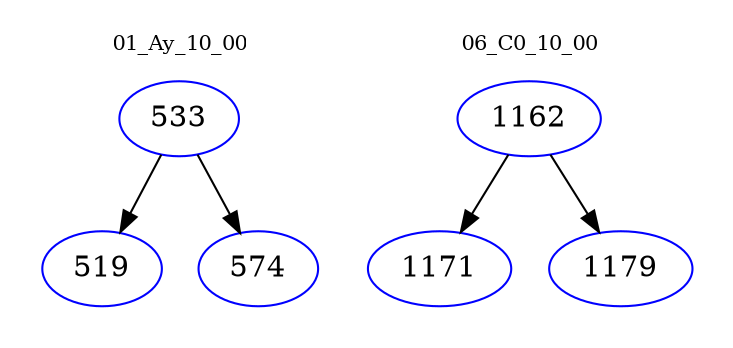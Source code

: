 digraph{
subgraph cluster_0 {
color = white
label = "01_Ay_10_00";
fontsize=10;
T0_533 [label="533", color="blue"]
T0_533 -> T0_519 [color="black"]
T0_519 [label="519", color="blue"]
T0_533 -> T0_574 [color="black"]
T0_574 [label="574", color="blue"]
}
subgraph cluster_1 {
color = white
label = "06_C0_10_00";
fontsize=10;
T1_1162 [label="1162", color="blue"]
T1_1162 -> T1_1171 [color="black"]
T1_1171 [label="1171", color="blue"]
T1_1162 -> T1_1179 [color="black"]
T1_1179 [label="1179", color="blue"]
}
}
